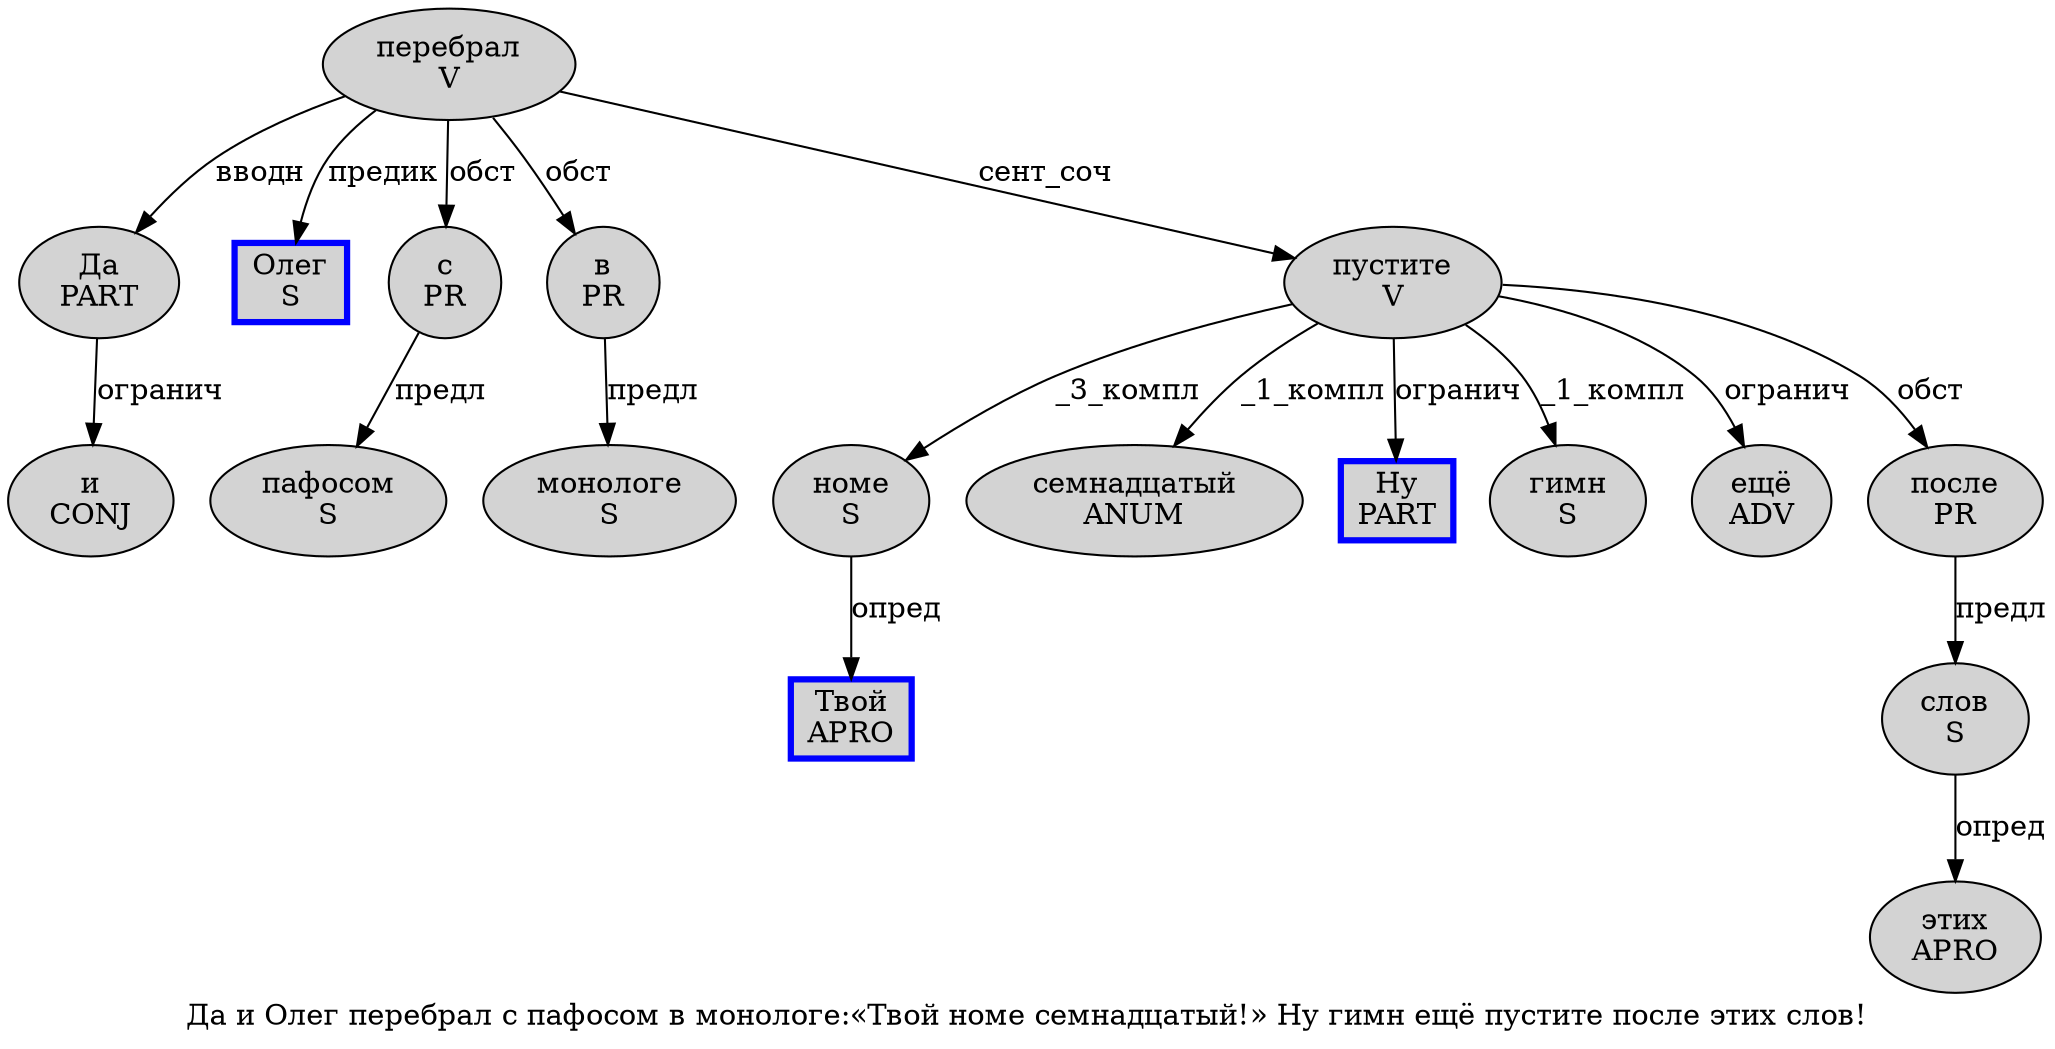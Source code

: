 digraph SENTENCE_3438 {
	graph [label="Да и Олег перебрал с пафосом в монологе:«Твой номе семнадцатый!» Ну гимн ещё пустите после этих слов!"]
	node [style=filled]
		0 [label="Да
PART" color="" fillcolor=lightgray penwidth=1 shape=ellipse]
		1 [label="и
CONJ" color="" fillcolor=lightgray penwidth=1 shape=ellipse]
		2 [label="Олег
S" color=blue fillcolor=lightgray penwidth=3 shape=box]
		3 [label="перебрал
V" color="" fillcolor=lightgray penwidth=1 shape=ellipse]
		4 [label="с
PR" color="" fillcolor=lightgray penwidth=1 shape=ellipse]
		5 [label="пафосом
S" color="" fillcolor=lightgray penwidth=1 shape=ellipse]
		6 [label="в
PR" color="" fillcolor=lightgray penwidth=1 shape=ellipse]
		7 [label="монологе
S" color="" fillcolor=lightgray penwidth=1 shape=ellipse]
		10 [label="Твой
APRO" color=blue fillcolor=lightgray penwidth=3 shape=box]
		11 [label="номе
S" color="" fillcolor=lightgray penwidth=1 shape=ellipse]
		12 [label="семнадцатый
ANUM" color="" fillcolor=lightgray penwidth=1 shape=ellipse]
		15 [label="Ну
PART" color=blue fillcolor=lightgray penwidth=3 shape=box]
		16 [label="гимн
S" color="" fillcolor=lightgray penwidth=1 shape=ellipse]
		17 [label="ещё
ADV" color="" fillcolor=lightgray penwidth=1 shape=ellipse]
		18 [label="пустите
V" color="" fillcolor=lightgray penwidth=1 shape=ellipse]
		19 [label="после
PR" color="" fillcolor=lightgray penwidth=1 shape=ellipse]
		20 [label="этих
APRO" color="" fillcolor=lightgray penwidth=1 shape=ellipse]
		21 [label="слов
S" color="" fillcolor=lightgray penwidth=1 shape=ellipse]
			3 -> 0 [label="вводн"]
			3 -> 2 [label="предик"]
			3 -> 4 [label="обст"]
			3 -> 6 [label="обст"]
			3 -> 18 [label="сент_соч"]
			19 -> 21 [label="предл"]
			0 -> 1 [label="огранич"]
			18 -> 11 [label="_3_компл"]
			18 -> 12 [label="_1_компл"]
			18 -> 15 [label="огранич"]
			18 -> 16 [label="_1_компл"]
			18 -> 17 [label="огранич"]
			18 -> 19 [label="обст"]
			11 -> 10 [label="опред"]
			21 -> 20 [label="опред"]
			4 -> 5 [label="предл"]
			6 -> 7 [label="предл"]
}